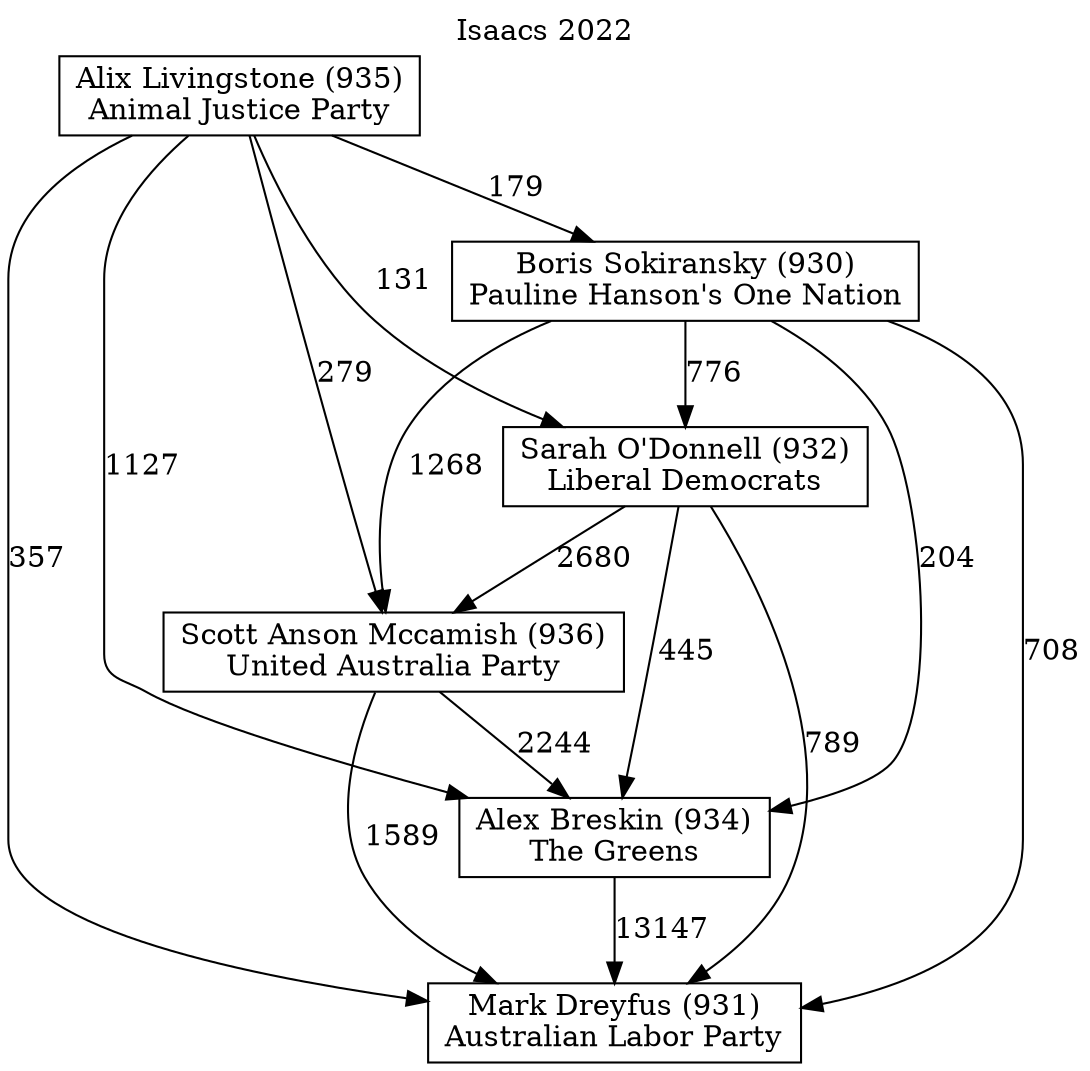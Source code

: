 // House preference flow
digraph "Mark Dreyfus (931)_Isaacs_2022" {
	graph [label="Isaacs 2022" labelloc=t mclimit=10]
	node [shape=box]
	"Alix Livingstone (935)" [label="Alix Livingstone (935)
Animal Justice Party"]
	"Boris Sokiransky (930)" [label="Boris Sokiransky (930)
Pauline Hanson's One Nation"]
	"Alex Breskin (934)" [label="Alex Breskin (934)
The Greens"]
	"Scott Anson Mccamish (936)" [label="Scott Anson Mccamish (936)
United Australia Party"]
	"Mark Dreyfus (931)" [label="Mark Dreyfus (931)
Australian Labor Party"]
	"Sarah O'Donnell (932)" [label="Sarah O'Donnell (932)
Liberal Democrats"]
	"Boris Sokiransky (930)" -> "Alex Breskin (934)" [label=204]
	"Scott Anson Mccamish (936)" -> "Mark Dreyfus (931)" [label=1589]
	"Boris Sokiransky (930)" -> "Mark Dreyfus (931)" [label=708]
	"Alex Breskin (934)" -> "Mark Dreyfus (931)" [label=13147]
	"Sarah O'Donnell (932)" -> "Mark Dreyfus (931)" [label=789]
	"Alix Livingstone (935)" -> "Mark Dreyfus (931)" [label=357]
	"Alix Livingstone (935)" -> "Sarah O'Donnell (932)" [label=131]
	"Alix Livingstone (935)" -> "Alex Breskin (934)" [label=1127]
	"Alix Livingstone (935)" -> "Boris Sokiransky (930)" [label=179]
	"Boris Sokiransky (930)" -> "Sarah O'Donnell (932)" [label=776]
	"Boris Sokiransky (930)" -> "Scott Anson Mccamish (936)" [label=1268]
	"Scott Anson Mccamish (936)" -> "Alex Breskin (934)" [label=2244]
	"Sarah O'Donnell (932)" -> "Alex Breskin (934)" [label=445]
	"Alix Livingstone (935)" -> "Scott Anson Mccamish (936)" [label=279]
	"Sarah O'Donnell (932)" -> "Scott Anson Mccamish (936)" [label=2680]
}
